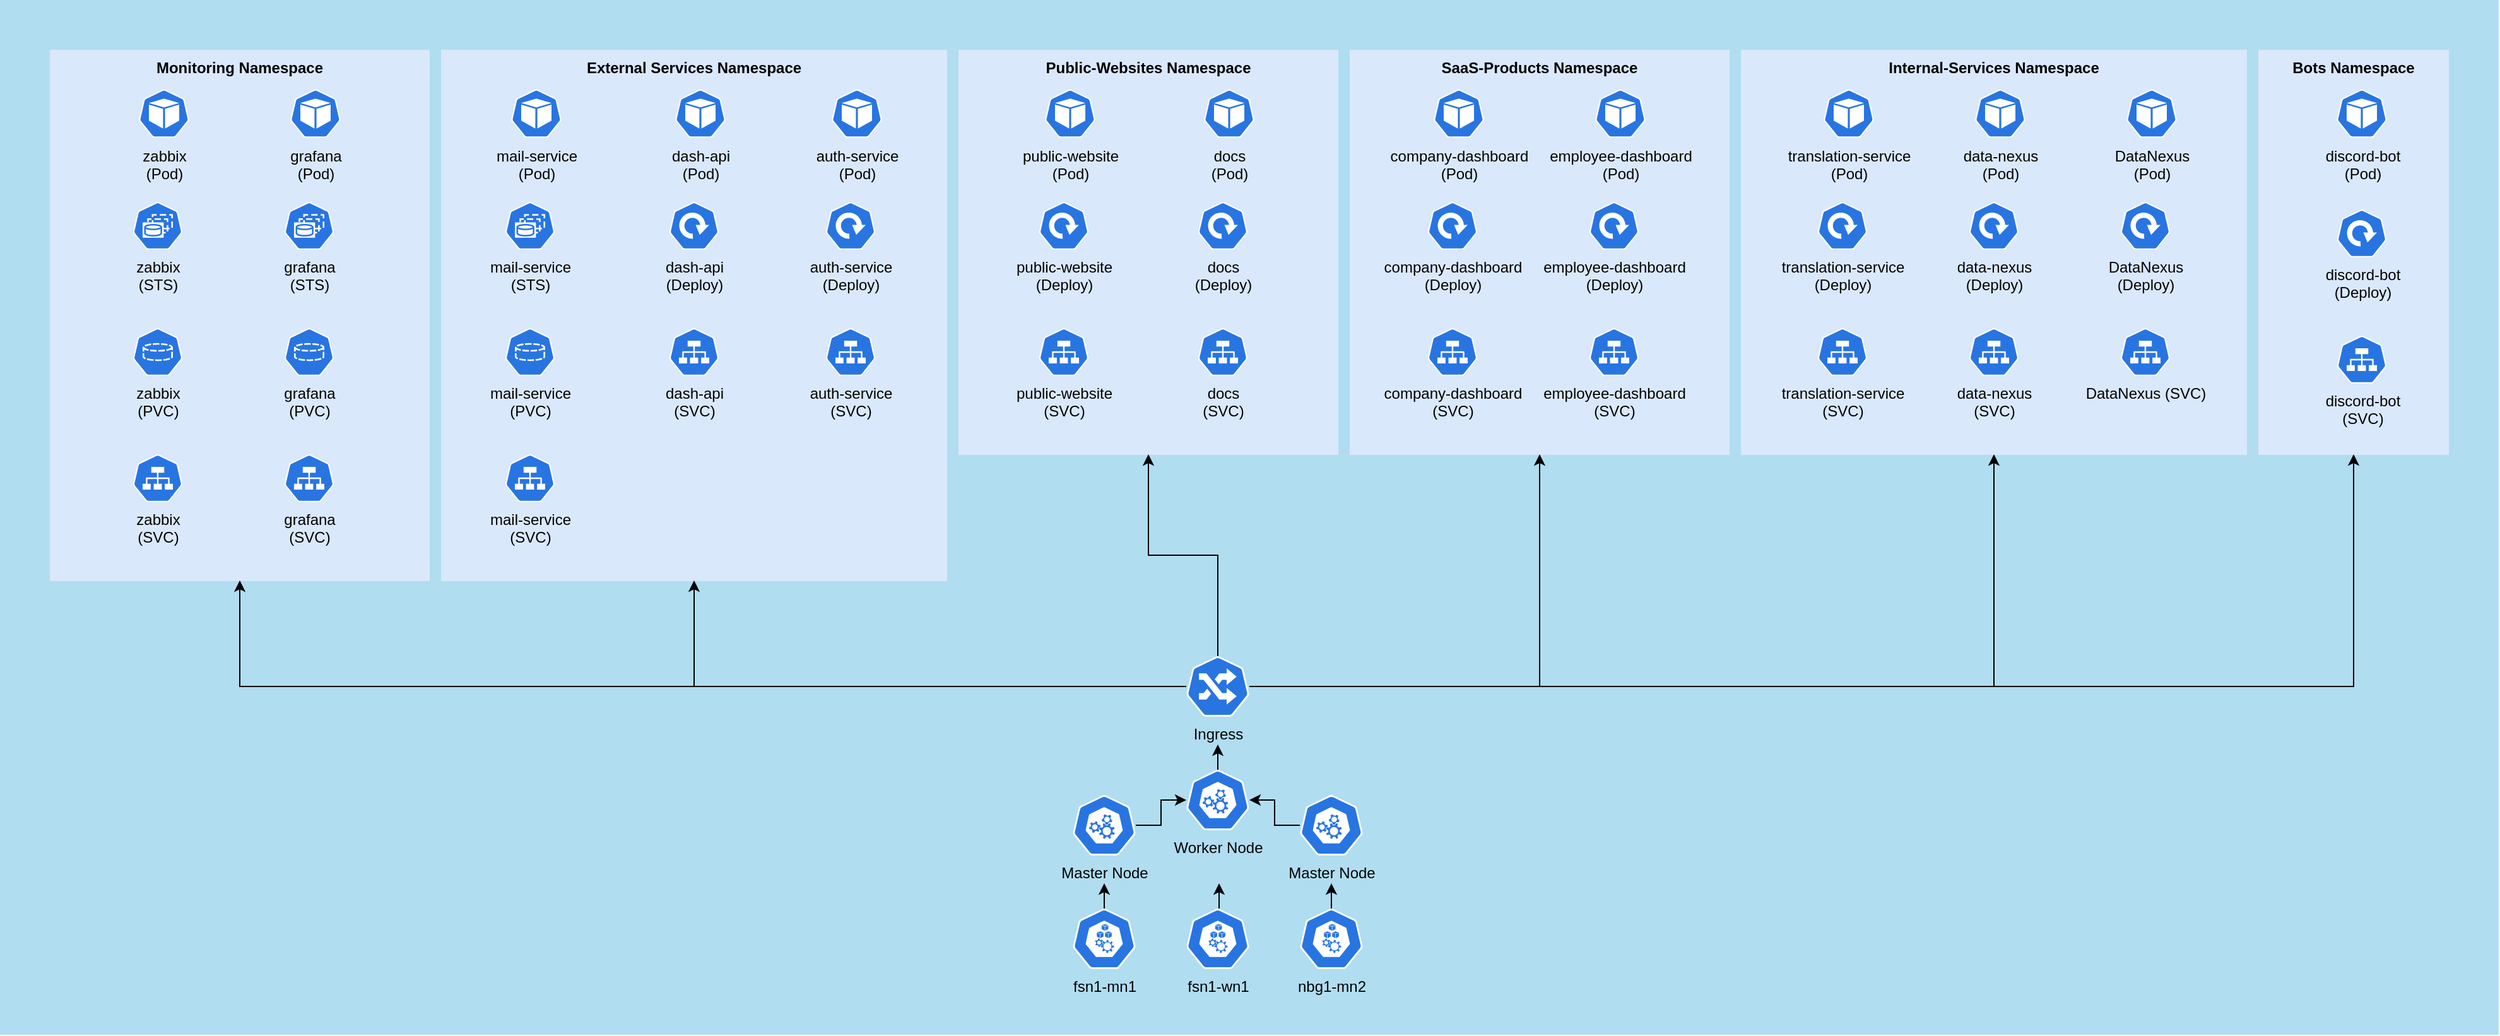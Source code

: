 <mxfile version="21.3.7" type="github">
  <diagram id="6a731a19-8d31-9384-78a2-239565b7b9f0" name="Page-1">
    <mxGraphModel dx="2206" dy="1148" grid="1" gridSize="10" guides="1" tooltips="1" connect="1" arrows="1" fold="1" page="1" pageScale="1" pageWidth="1169" pageHeight="827" background="none" math="0" shadow="0">
      <root>
        <mxCell id="0" />
        <mxCell id="1" parent="0" />
        <mxCell id="QFHewqQeJ9qYBVuNZdQV-1928" value="" style="whiteSpace=wrap;html=1;fillColor=#B1DDF0;strokeColor=none;" vertex="1" parent="1">
          <mxGeometry width="1980" height="820" as="geometry" />
        </mxCell>
        <mxCell id="QFHewqQeJ9qYBVuNZdQV-1807" style="edgeStyle=orthogonalEdgeStyle;rounded=0;orthogonalLoop=1;jettySize=auto;html=1;exitX=0.5;exitY=0;exitDx=0;exitDy=0;exitPerimeter=0;" edge="1" parent="1">
          <mxGeometry relative="1" as="geometry">
            <mxPoint x="875" y="700" as="targetPoint" />
            <mxPoint x="875" y="720.0" as="sourcePoint" />
          </mxGeometry>
        </mxCell>
        <mxCell id="QFHewqQeJ9qYBVuNZdQV-1804" style="edgeStyle=orthogonalEdgeStyle;rounded=0;orthogonalLoop=1;jettySize=auto;html=1;exitX=0.5;exitY=0;exitDx=0;exitDy=0;exitPerimeter=0;" edge="1" parent="1">
          <mxGeometry relative="1" as="geometry">
            <mxPoint x="966" y="700" as="targetPoint" />
            <mxPoint x="966" y="720.0" as="sourcePoint" />
          </mxGeometry>
        </mxCell>
        <mxCell id="QFHewqQeJ9qYBVuNZdQV-1806" style="edgeStyle=orthogonalEdgeStyle;rounded=0;orthogonalLoop=1;jettySize=auto;html=1;exitX=0.5;exitY=0;exitDx=0;exitDy=0;exitPerimeter=0;" edge="1" parent="1">
          <mxGeometry relative="1" as="geometry">
            <mxPoint x="1055" y="700" as="targetPoint" />
            <mxPoint x="1055" y="720.0" as="sourcePoint" />
          </mxGeometry>
        </mxCell>
        <mxCell id="QFHewqQeJ9qYBVuNZdQV-1799" value="" style="edgeStyle=orthogonalEdgeStyle;rounded=0;orthogonalLoop=1;jettySize=auto;html=1;" edge="1" parent="1" source="QFHewqQeJ9qYBVuNZdQV-1786" target="QFHewqQeJ9qYBVuNZdQV-1796">
          <mxGeometry relative="1" as="geometry" />
        </mxCell>
        <mxCell id="QFHewqQeJ9qYBVuNZdQV-1786" value="Master Node" style="sketch=0;html=1;dashed=0;whitespace=wrap;fillColor=#2875E2;strokeColor=#ffffff;points=[[0.005,0.63,0],[0.1,0.2,0],[0.9,0.2,0],[0.5,0,0],[0.995,0.63,0],[0.72,0.99,0],[0.5,1,0],[0.28,0.99,0]];verticalLabelPosition=bottom;align=center;verticalAlign=top;shape=mxgraph.kubernetes.icon;prIcon=master" vertex="1" parent="1">
          <mxGeometry x="1030" y="630" width="50" height="48" as="geometry" />
        </mxCell>
        <mxCell id="QFHewqQeJ9qYBVuNZdQV-1800" value="" style="edgeStyle=orthogonalEdgeStyle;rounded=0;orthogonalLoop=1;jettySize=auto;html=1;" edge="1" parent="1" source="QFHewqQeJ9qYBVuNZdQV-1787" target="QFHewqQeJ9qYBVuNZdQV-1796">
          <mxGeometry relative="1" as="geometry" />
        </mxCell>
        <mxCell id="QFHewqQeJ9qYBVuNZdQV-1787" value="Master Node" style="sketch=0;html=1;dashed=0;whitespace=wrap;fillColor=#2875E2;strokeColor=#ffffff;points=[[0.005,0.63,0],[0.1,0.2,0],[0.9,0.2,0],[0.5,0,0],[0.995,0.63,0],[0.72,0.99,0],[0.5,1,0],[0.28,0.99,0]];verticalLabelPosition=bottom;align=center;verticalAlign=top;shape=mxgraph.kubernetes.icon;prIcon=master" vertex="1" parent="1">
          <mxGeometry x="850" y="630" width="50" height="48" as="geometry" />
        </mxCell>
        <mxCell id="QFHewqQeJ9qYBVuNZdQV-1869" style="edgeStyle=orthogonalEdgeStyle;rounded=0;orthogonalLoop=1;jettySize=auto;html=1;exitX=0.5;exitY=0;exitDx=0;exitDy=0;exitPerimeter=0;" edge="1" parent="1" source="QFHewqQeJ9qYBVuNZdQV-1796">
          <mxGeometry relative="1" as="geometry">
            <mxPoint x="965" y="590" as="targetPoint" />
          </mxGeometry>
        </mxCell>
        <mxCell id="QFHewqQeJ9qYBVuNZdQV-1796" value="Worker Node" style="sketch=0;html=1;dashed=0;whitespace=wrap;fillColor=#2875E2;strokeColor=#ffffff;points=[[0.005,0.63,0],[0.1,0.2,0],[0.9,0.2,0],[0.5,0,0],[0.995,0.63,0],[0.72,0.99,0],[0.5,1,0],[0.28,0.99,0]];verticalLabelPosition=bottom;align=center;verticalAlign=top;shape=mxgraph.kubernetes.icon;prIcon=master" vertex="1" parent="1">
          <mxGeometry x="940" y="610" width="50" height="48" as="geometry" />
        </mxCell>
        <mxCell id="QFHewqQeJ9qYBVuNZdQV-1852" value="&lt;b&gt;External Services Namespace&lt;/b&gt;" style="whiteSpace=wrap;html=1;fillColor=#dae8fc;strokeColor=#DAE8FC;verticalAlign=top;" vertex="1" parent="1">
          <mxGeometry x="350" y="40" width="400" height="420" as="geometry" />
        </mxCell>
        <mxCell id="QFHewqQeJ9qYBVuNZdQV-1851" value="&lt;b&gt;Monitoring Namespace&lt;/b&gt;" style="whiteSpace=wrap;html=1;fillColor=#dae8fc;strokeColor=#DAE8FC;verticalAlign=top;" vertex="1" parent="1">
          <mxGeometry x="40" y="40" width="300" height="420" as="geometry" />
        </mxCell>
        <mxCell id="QFHewqQeJ9qYBVuNZdQV-1853" value="&lt;b&gt;Public-Websites Namespace&lt;/b&gt;" style="whiteSpace=wrap;html=1;fillColor=#dae8fc;strokeColor=#DAE8FC;verticalAlign=top;" vertex="1" parent="1">
          <mxGeometry x="760" y="40" width="300" height="320" as="geometry" />
        </mxCell>
        <mxCell id="QFHewqQeJ9qYBVuNZdQV-1854" value="&lt;b&gt;SaaS-Products Namespace&lt;/b&gt;" style="whiteSpace=wrap;html=1;fillColor=#dae8fc;strokeColor=#DAE8FC;verticalAlign=top;" vertex="1" parent="1">
          <mxGeometry x="1070" y="40" width="300" height="320" as="geometry" />
        </mxCell>
        <mxCell id="QFHewqQeJ9qYBVuNZdQV-1855" value="&lt;b&gt;Internal-Services Namespace&lt;/b&gt;" style="whiteSpace=wrap;html=1;fillColor=#dae8fc;strokeColor=#DAE8FC;verticalAlign=top;" vertex="1" parent="1">
          <mxGeometry x="1380" y="40" width="400" height="320" as="geometry" />
        </mxCell>
        <mxCell id="QFHewqQeJ9qYBVuNZdQV-1856" value="&lt;b&gt;Bots Namespace&lt;/b&gt;" style="whiteSpace=wrap;html=1;fillColor=#dae8fc;strokeColor=#DAE8FC;verticalAlign=top;" vertex="1" parent="1">
          <mxGeometry x="1790" y="40" width="150" height="320" as="geometry" />
        </mxCell>
        <mxCell id="QFHewqQeJ9qYBVuNZdQV-1891" style="edgeStyle=orthogonalEdgeStyle;rounded=0;orthogonalLoop=1;jettySize=auto;html=1;" edge="1" parent="1" source="QFHewqQeJ9qYBVuNZdQV-1857" target="QFHewqQeJ9qYBVuNZdQV-1854">
          <mxGeometry relative="1" as="geometry" />
        </mxCell>
        <mxCell id="QFHewqQeJ9qYBVuNZdQV-1892" style="edgeStyle=orthogonalEdgeStyle;rounded=0;orthogonalLoop=1;jettySize=auto;html=1;" edge="1" parent="1" source="QFHewqQeJ9qYBVuNZdQV-1857" target="QFHewqQeJ9qYBVuNZdQV-1853">
          <mxGeometry relative="1" as="geometry" />
        </mxCell>
        <mxCell id="QFHewqQeJ9qYBVuNZdQV-1905" style="edgeStyle=orthogonalEdgeStyle;rounded=0;orthogonalLoop=1;jettySize=auto;html=1;" edge="1" parent="1" source="QFHewqQeJ9qYBVuNZdQV-1857" target="QFHewqQeJ9qYBVuNZdQV-1852">
          <mxGeometry relative="1" as="geometry" />
        </mxCell>
        <mxCell id="QFHewqQeJ9qYBVuNZdQV-1906" style="edgeStyle=orthogonalEdgeStyle;rounded=0;orthogonalLoop=1;jettySize=auto;html=1;" edge="1" parent="1" source="QFHewqQeJ9qYBVuNZdQV-1857" target="QFHewqQeJ9qYBVuNZdQV-1851">
          <mxGeometry relative="1" as="geometry" />
        </mxCell>
        <mxCell id="QFHewqQeJ9qYBVuNZdQV-1922" style="edgeStyle=orthogonalEdgeStyle;rounded=0;orthogonalLoop=1;jettySize=auto;html=1;entryX=0.5;entryY=1;entryDx=0;entryDy=0;" edge="1" parent="1" source="QFHewqQeJ9qYBVuNZdQV-1857" target="QFHewqQeJ9qYBVuNZdQV-1855">
          <mxGeometry relative="1" as="geometry" />
        </mxCell>
        <mxCell id="QFHewqQeJ9qYBVuNZdQV-1923" style="edgeStyle=orthogonalEdgeStyle;rounded=0;orthogonalLoop=1;jettySize=auto;html=1;entryX=0.5;entryY=1;entryDx=0;entryDy=0;" edge="1" parent="1" source="QFHewqQeJ9qYBVuNZdQV-1857" target="QFHewqQeJ9qYBVuNZdQV-1856">
          <mxGeometry relative="1" as="geometry" />
        </mxCell>
        <mxCell id="QFHewqQeJ9qYBVuNZdQV-1857" value="&lt;div&gt;Ingress&lt;/div&gt;" style="sketch=0;html=1;dashed=0;whitespace=wrap;fillColor=#2875E2;strokeColor=#ffffff;points=[[0.005,0.63,0],[0.1,0.2,0],[0.9,0.2,0],[0.5,0,0],[0.995,0.63,0],[0.72,0.99,0],[0.5,1,0],[0.28,0.99,0]];verticalLabelPosition=bottom;align=center;verticalAlign=top;shape=mxgraph.kubernetes.icon;prIcon=ing" vertex="1" parent="1">
          <mxGeometry x="940" y="520" width="50" height="48" as="geometry" />
        </mxCell>
        <mxCell id="QFHewqQeJ9qYBVuNZdQV-1859" value="fsn1-wn1" style="sketch=0;html=1;dashed=0;whitespace=wrap;fillColor=#2875E2;strokeColor=#ffffff;points=[[0.005,0.63,0],[0.1,0.2,0],[0.9,0.2,0],[0.5,0,0],[0.995,0.63,0],[0.72,0.99,0],[0.5,1,0],[0.28,0.99,0]];verticalLabelPosition=bottom;align=center;verticalAlign=top;shape=mxgraph.kubernetes.icon;prIcon=node" vertex="1" parent="1">
          <mxGeometry x="940" y="720" width="50" height="48" as="geometry" />
        </mxCell>
        <mxCell id="QFHewqQeJ9qYBVuNZdQV-1860" value="nbg1-mn2" style="sketch=0;html=1;dashed=0;whitespace=wrap;fillColor=#2875E2;strokeColor=#ffffff;points=[[0.005,0.63,0],[0.1,0.2,0],[0.9,0.2,0],[0.5,0,0],[0.995,0.63,0],[0.72,0.99,0],[0.5,1,0],[0.28,0.99,0]];verticalLabelPosition=bottom;align=center;verticalAlign=top;shape=mxgraph.kubernetes.icon;prIcon=node" vertex="1" parent="1">
          <mxGeometry x="1030" y="720" width="50" height="48" as="geometry" />
        </mxCell>
        <mxCell id="QFHewqQeJ9qYBVuNZdQV-1861" value="fsn1-mn1" style="sketch=0;html=1;dashed=0;whitespace=wrap;fillColor=#2875E2;strokeColor=#ffffff;points=[[0.005,0.63,0],[0.1,0.2,0],[0.9,0.2,0],[0.5,0,0],[0.995,0.63,0],[0.72,0.99,0],[0.5,1,0],[0.28,0.99,0]];verticalLabelPosition=bottom;align=center;verticalAlign=top;shape=mxgraph.kubernetes.icon;prIcon=node" vertex="1" parent="1">
          <mxGeometry x="850" y="720" width="50" height="48" as="geometry" />
        </mxCell>
        <mxCell id="QFHewqQeJ9qYBVuNZdQV-1863" value="&lt;div&gt;grafana&lt;/div&gt;&lt;div&gt;(SVC)&lt;/div&gt;" style="sketch=0;html=1;dashed=0;whitespace=wrap;fillColor=#2875E2;strokeColor=#ffffff;points=[[0.005,0.63,0],[0.1,0.2,0],[0.9,0.2,0],[0.5,0,0],[0.995,0.63,0],[0.72,0.99,0],[0.5,1,0],[0.28,0.99,0]];verticalLabelPosition=bottom;align=center;verticalAlign=top;shape=mxgraph.kubernetes.icon;prIcon=svc" vertex="1" parent="1">
          <mxGeometry x="225" y="360" width="40" height="38" as="geometry" />
        </mxCell>
        <mxCell id="QFHewqQeJ9qYBVuNZdQV-1864" value="&lt;div&gt;zabbix&lt;/div&gt;&lt;div&gt;(Pod)&lt;br&gt;&lt;/div&gt;" style="sketch=0;html=1;dashed=0;whitespace=wrap;fillColor=#2875E2;strokeColor=#ffffff;points=[[0.005,0.63,0],[0.1,0.2,0],[0.9,0.2,0],[0.5,0,0],[0.995,0.63,0],[0.72,0.99,0],[0.5,1,0],[0.28,0.99,0]];verticalLabelPosition=bottom;align=center;verticalAlign=top;shape=mxgraph.kubernetes.icon;prIcon=pod" vertex="1" parent="1">
          <mxGeometry x="110" y="70" width="40" height="40" as="geometry" />
        </mxCell>
        <mxCell id="QFHewqQeJ9qYBVuNZdQV-1866" value="&lt;div&gt;grafana&lt;/div&gt;&lt;div&gt;(Pod)&lt;/div&gt;" style="sketch=0;html=1;dashed=0;whitespace=wrap;fillColor=#2875E2;strokeColor=#ffffff;points=[[0.005,0.63,0],[0.1,0.2,0],[0.9,0.2,0],[0.5,0,0],[0.995,0.63,0],[0.72,0.99,0],[0.5,1,0],[0.28,0.99,0]];verticalLabelPosition=bottom;align=center;verticalAlign=top;shape=mxgraph.kubernetes.icon;prIcon=pod" vertex="1" parent="1">
          <mxGeometry x="230" y="70" width="40" height="40" as="geometry" />
        </mxCell>
        <mxCell id="QFHewqQeJ9qYBVuNZdQV-1867" value="&lt;div&gt;zabbix&lt;/div&gt;&lt;div&gt;(STS)&lt;/div&gt;" style="sketch=0;html=1;dashed=0;whitespace=wrap;fillColor=#2875E2;strokeColor=#ffffff;points=[[0.005,0.63,0],[0.1,0.2,0],[0.9,0.2,0],[0.5,0,0],[0.995,0.63,0],[0.72,0.99,0],[0.5,1,0],[0.28,0.99,0]];verticalLabelPosition=bottom;align=center;verticalAlign=top;shape=mxgraph.kubernetes.icon;prIcon=sts" vertex="1" parent="1">
          <mxGeometry x="105" y="160" width="40" height="38" as="geometry" />
        </mxCell>
        <mxCell id="QFHewqQeJ9qYBVuNZdQV-1868" value="&lt;div&gt;grafana&lt;/div&gt;&lt;div&gt;(STS)&lt;br&gt;&lt;/div&gt;" style="sketch=0;html=1;dashed=0;whitespace=wrap;fillColor=#2875E2;strokeColor=#ffffff;points=[[0.005,0.63,0],[0.1,0.2,0],[0.9,0.2,0],[0.5,0,0],[0.995,0.63,0],[0.72,0.99,0],[0.5,1,0],[0.28,0.99,0]];verticalLabelPosition=bottom;align=center;verticalAlign=top;shape=mxgraph.kubernetes.icon;prIcon=sts" vertex="1" parent="1">
          <mxGeometry x="225" y="160" width="40" height="38" as="geometry" />
        </mxCell>
        <mxCell id="QFHewqQeJ9qYBVuNZdQV-1870" value="&lt;div&gt;zabbix&lt;/div&gt;&lt;div&gt;(PVC)&lt;br&gt;&lt;/div&gt;" style="sketch=0;html=1;dashed=0;whitespace=wrap;fillColor=#2875E2;strokeColor=#ffffff;points=[[0.005,0.63,0],[0.1,0.2,0],[0.9,0.2,0],[0.5,0,0],[0.995,0.63,0],[0.72,0.99,0],[0.5,1,0],[0.28,0.99,0]];verticalLabelPosition=bottom;align=center;verticalAlign=top;shape=mxgraph.kubernetes.icon;prIcon=pvc" vertex="1" parent="1">
          <mxGeometry x="105" y="260" width="40" height="38" as="geometry" />
        </mxCell>
        <mxCell id="QFHewqQeJ9qYBVuNZdQV-1871" value="&lt;div&gt;grafana&lt;/div&gt;&lt;div&gt;(PVC)&lt;br&gt;&lt;/div&gt;" style="sketch=0;html=1;dashed=0;whitespace=wrap;fillColor=#2875E2;strokeColor=#ffffff;points=[[0.005,0.63,0],[0.1,0.2,0],[0.9,0.2,0],[0.5,0,0],[0.995,0.63,0],[0.72,0.99,0],[0.5,1,0],[0.28,0.99,0]];verticalLabelPosition=bottom;align=center;verticalAlign=top;shape=mxgraph.kubernetes.icon;prIcon=pvc" vertex="1" parent="1">
          <mxGeometry x="225" y="260" width="40" height="38" as="geometry" />
        </mxCell>
        <mxCell id="QFHewqQeJ9qYBVuNZdQV-1873" value="&lt;div&gt;zabbix&lt;/div&gt;&lt;div&gt;(SVC)&lt;/div&gt;" style="sketch=0;html=1;dashed=0;whitespace=wrap;fillColor=#2875E2;strokeColor=#ffffff;points=[[0.005,0.63,0],[0.1,0.2,0],[0.9,0.2,0],[0.5,0,0],[0.995,0.63,0],[0.72,0.99,0],[0.5,1,0],[0.28,0.99,0]];verticalLabelPosition=bottom;align=center;verticalAlign=top;shape=mxgraph.kubernetes.icon;prIcon=svc" vertex="1" parent="1">
          <mxGeometry x="105" y="360" width="40" height="38" as="geometry" />
        </mxCell>
        <mxCell id="QFHewqQeJ9qYBVuNZdQV-1877" value="&lt;div&gt;docs&lt;/div&gt;&lt;div&gt;(SVC)&lt;/div&gt;" style="sketch=0;html=1;dashed=0;whitespace=wrap;fillColor=#2875E2;strokeColor=#ffffff;points=[[0.005,0.63,0],[0.1,0.2,0],[0.9,0.2,0],[0.5,0,0],[0.995,0.63,0],[0.72,0.99,0],[0.5,1,0],[0.28,0.99,0]];verticalLabelPosition=bottom;align=center;verticalAlign=top;shape=mxgraph.kubernetes.icon;prIcon=svc" vertex="1" parent="1">
          <mxGeometry x="949" y="260" width="40" height="38" as="geometry" />
        </mxCell>
        <mxCell id="QFHewqQeJ9qYBVuNZdQV-1878" value="&lt;div&gt;public-website&lt;/div&gt;&lt;div&gt;(Pod)&lt;br&gt;&lt;/div&gt;" style="sketch=0;html=1;dashed=0;whitespace=wrap;fillColor=#2875E2;strokeColor=#ffffff;points=[[0.005,0.63,0],[0.1,0.2,0],[0.9,0.2,0],[0.5,0,0],[0.995,0.63,0],[0.72,0.99,0],[0.5,1,0],[0.28,0.99,0]];verticalLabelPosition=bottom;align=center;verticalAlign=top;shape=mxgraph.kubernetes.icon;prIcon=pod" vertex="1" parent="1">
          <mxGeometry x="828" y="70" width="40" height="40" as="geometry" />
        </mxCell>
        <mxCell id="QFHewqQeJ9qYBVuNZdQV-1879" value="&lt;div&gt;docs&lt;/div&gt;&lt;div&gt;(Pod)&lt;/div&gt;" style="sketch=0;html=1;dashed=0;whitespace=wrap;fillColor=#2875E2;strokeColor=#ffffff;points=[[0.005,0.63,0],[0.1,0.2,0],[0.9,0.2,0],[0.5,0,0],[0.995,0.63,0],[0.72,0.99,0],[0.5,1,0],[0.28,0.99,0]];verticalLabelPosition=bottom;align=center;verticalAlign=top;shape=mxgraph.kubernetes.icon;prIcon=pod" vertex="1" parent="1">
          <mxGeometry x="954" y="70" width="40" height="40" as="geometry" />
        </mxCell>
        <mxCell id="QFHewqQeJ9qYBVuNZdQV-1884" value="&lt;div&gt;public-website&lt;/div&gt;&lt;div&gt;(SVC)&lt;/div&gt;" style="sketch=0;html=1;dashed=0;whitespace=wrap;fillColor=#2875E2;strokeColor=#ffffff;points=[[0.005,0.63,0],[0.1,0.2,0],[0.9,0.2,0],[0.5,0,0],[0.995,0.63,0],[0.72,0.99,0],[0.5,1,0],[0.28,0.99,0]];verticalLabelPosition=bottom;align=center;verticalAlign=top;shape=mxgraph.kubernetes.icon;prIcon=svc" vertex="1" parent="1">
          <mxGeometry x="823" y="260" width="40" height="38" as="geometry" />
        </mxCell>
        <mxCell id="QFHewqQeJ9qYBVuNZdQV-1885" value="&lt;div&gt;employee-dashboard&lt;/div&gt;&lt;div&gt;(SVC)&lt;/div&gt;" style="sketch=0;html=1;dashed=0;whitespace=wrap;fillColor=#2875E2;strokeColor=#ffffff;points=[[0.005,0.63,0],[0.1,0.2,0],[0.9,0.2,0],[0.5,0,0],[0.995,0.63,0],[0.72,0.99,0],[0.5,1,0],[0.28,0.99,0]];verticalLabelPosition=bottom;align=center;verticalAlign=top;shape=mxgraph.kubernetes.icon;prIcon=svc" vertex="1" parent="1">
          <mxGeometry x="1259" y="260" width="40" height="38" as="geometry" />
        </mxCell>
        <mxCell id="QFHewqQeJ9qYBVuNZdQV-1886" value="&lt;div&gt;company-dashboard&lt;/div&gt;&lt;div&gt;(Pod)&lt;br&gt;&lt;/div&gt;" style="sketch=0;html=1;dashed=0;whitespace=wrap;fillColor=#2875E2;strokeColor=#ffffff;points=[[0.005,0.63,0],[0.1,0.2,0],[0.9,0.2,0],[0.5,0,0],[0.995,0.63,0],[0.72,0.99,0],[0.5,1,0],[0.28,0.99,0]];verticalLabelPosition=bottom;align=center;verticalAlign=top;shape=mxgraph.kubernetes.icon;prIcon=pod" vertex="1" parent="1">
          <mxGeometry x="1136" y="70" width="40" height="40" as="geometry" />
        </mxCell>
        <mxCell id="QFHewqQeJ9qYBVuNZdQV-1887" value="&lt;div&gt;employee-dashboard&lt;/div&gt;&lt;div&gt;(Pod)&lt;/div&gt;" style="sketch=0;html=1;dashed=0;whitespace=wrap;fillColor=#2875E2;strokeColor=#ffffff;points=[[0.005,0.63,0],[0.1,0.2,0],[0.9,0.2,0],[0.5,0,0],[0.995,0.63,0],[0.72,0.99,0],[0.5,1,0],[0.28,0.99,0]];verticalLabelPosition=bottom;align=center;verticalAlign=top;shape=mxgraph.kubernetes.icon;prIcon=pod" vertex="1" parent="1">
          <mxGeometry x="1264" y="70" width="40" height="40" as="geometry" />
        </mxCell>
        <mxCell id="QFHewqQeJ9qYBVuNZdQV-1890" value="&lt;div&gt;company-dashboard&lt;/div&gt;&lt;div&gt;(SVC)&lt;/div&gt;" style="sketch=0;html=1;dashed=0;whitespace=wrap;fillColor=#2875E2;strokeColor=#ffffff;points=[[0.005,0.63,0],[0.1,0.2,0],[0.9,0.2,0],[0.5,0,0],[0.995,0.63,0],[0.72,0.99,0],[0.5,1,0],[0.28,0.99,0]];verticalLabelPosition=bottom;align=center;verticalAlign=top;shape=mxgraph.kubernetes.icon;prIcon=svc" vertex="1" parent="1">
          <mxGeometry x="1131" y="260" width="40" height="38" as="geometry" />
        </mxCell>
        <mxCell id="QFHewqQeJ9qYBVuNZdQV-1894" value="&lt;div&gt;employee-dashboard&lt;/div&gt;&lt;div&gt;(Deploy)&lt;br&gt;&lt;/div&gt;" style="sketch=0;html=1;dashed=0;whitespace=wrap;fillColor=#2875E2;strokeColor=#ffffff;points=[[0.005,0.63,0],[0.1,0.2,0],[0.9,0.2,0],[0.5,0,0],[0.995,0.63,0],[0.72,0.99,0],[0.5,1,0],[0.28,0.99,0]];verticalLabelPosition=bottom;align=center;verticalAlign=top;shape=mxgraph.kubernetes.icon;prIcon=deploy" vertex="1" parent="1">
          <mxGeometry x="1259" y="160" width="40" height="38" as="geometry" />
        </mxCell>
        <mxCell id="QFHewqQeJ9qYBVuNZdQV-1896" value="&lt;div&gt;company-dashboard&lt;/div&gt;&lt;div&gt;(Deploy)&lt;br&gt;&lt;/div&gt;" style="sketch=0;html=1;dashed=0;whitespace=wrap;fillColor=#2875E2;strokeColor=#ffffff;points=[[0.005,0.63,0],[0.1,0.2,0],[0.9,0.2,0],[0.5,0,0],[0.995,0.63,0],[0.72,0.99,0],[0.5,1,0],[0.28,0.99,0]];verticalLabelPosition=bottom;align=center;verticalAlign=top;shape=mxgraph.kubernetes.icon;prIcon=deploy" vertex="1" parent="1">
          <mxGeometry x="1131" y="160" width="40" height="38" as="geometry" />
        </mxCell>
        <mxCell id="QFHewqQeJ9qYBVuNZdQV-1897" value="&lt;div&gt;docs&lt;/div&gt;&lt;div&gt;(Deploy)&lt;br&gt;&lt;/div&gt;" style="sketch=0;html=1;dashed=0;whitespace=wrap;fillColor=#2875E2;strokeColor=#ffffff;points=[[0.005,0.63,0],[0.1,0.2,0],[0.9,0.2,0],[0.5,0,0],[0.995,0.63,0],[0.72,0.99,0],[0.5,1,0],[0.28,0.99,0]];verticalLabelPosition=bottom;align=center;verticalAlign=top;shape=mxgraph.kubernetes.icon;prIcon=deploy" vertex="1" parent="1">
          <mxGeometry x="949" y="160" width="40" height="38" as="geometry" />
        </mxCell>
        <mxCell id="QFHewqQeJ9qYBVuNZdQV-1898" value="&lt;div&gt;public-website&lt;/div&gt;&lt;div&gt;(Deploy)&lt;br&gt;&lt;/div&gt;" style="sketch=0;html=1;dashed=0;whitespace=wrap;fillColor=#2875E2;strokeColor=#ffffff;points=[[0.005,0.63,0],[0.1,0.2,0],[0.9,0.2,0],[0.5,0,0],[0.995,0.63,0],[0.72,0.99,0],[0.5,1,0],[0.28,0.99,0]];verticalLabelPosition=bottom;align=center;verticalAlign=top;shape=mxgraph.kubernetes.icon;prIcon=deploy" vertex="1" parent="1">
          <mxGeometry x="823" y="160" width="40" height="38" as="geometry" />
        </mxCell>
        <mxCell id="QFHewqQeJ9qYBVuNZdQV-1899" value="&lt;div&gt;auth-service&lt;/div&gt;&lt;div&gt;(SVC)&lt;/div&gt;" style="sketch=0;html=1;dashed=0;whitespace=wrap;fillColor=#2875E2;strokeColor=#ffffff;points=[[0.005,0.63,0],[0.1,0.2,0],[0.9,0.2,0],[0.5,0,0],[0.995,0.63,0],[0.72,0.99,0],[0.5,1,0],[0.28,0.99,0]];verticalLabelPosition=bottom;align=center;verticalAlign=top;shape=mxgraph.kubernetes.icon;prIcon=svc" vertex="1" parent="1">
          <mxGeometry x="654" y="260" width="40" height="38" as="geometry" />
        </mxCell>
        <mxCell id="QFHewqQeJ9qYBVuNZdQV-1900" value="&lt;div&gt;dash-api&lt;/div&gt;&lt;div&gt;(Pod)&lt;br&gt;&lt;/div&gt;" style="sketch=0;html=1;dashed=0;whitespace=wrap;fillColor=#2875E2;strokeColor=#ffffff;points=[[0.005,0.63,0],[0.1,0.2,0],[0.9,0.2,0],[0.5,0,0],[0.995,0.63,0],[0.72,0.99,0],[0.5,1,0],[0.28,0.99,0]];verticalLabelPosition=bottom;align=center;verticalAlign=top;shape=mxgraph.kubernetes.icon;prIcon=pod" vertex="1" parent="1">
          <mxGeometry x="535" y="70" width="40" height="40" as="geometry" />
        </mxCell>
        <mxCell id="QFHewqQeJ9qYBVuNZdQV-1901" value="&lt;div&gt;auth-service&lt;/div&gt;&lt;div&gt;(Pod)&lt;/div&gt;" style="sketch=0;html=1;dashed=0;whitespace=wrap;fillColor=#2875E2;strokeColor=#ffffff;points=[[0.005,0.63,0],[0.1,0.2,0],[0.9,0.2,0],[0.5,0,0],[0.995,0.63,0],[0.72,0.99,0],[0.5,1,0],[0.28,0.99,0]];verticalLabelPosition=bottom;align=center;verticalAlign=top;shape=mxgraph.kubernetes.icon;prIcon=pod" vertex="1" parent="1">
          <mxGeometry x="659" y="70" width="40" height="40" as="geometry" />
        </mxCell>
        <mxCell id="QFHewqQeJ9qYBVuNZdQV-1902" value="&lt;div&gt;dash-api&lt;/div&gt;&lt;div&gt;(SVC)&lt;/div&gt;" style="sketch=0;html=1;dashed=0;whitespace=wrap;fillColor=#2875E2;strokeColor=#ffffff;points=[[0.005,0.63,0],[0.1,0.2,0],[0.9,0.2,0],[0.5,0,0],[0.995,0.63,0],[0.72,0.99,0],[0.5,1,0],[0.28,0.99,0]];verticalLabelPosition=bottom;align=center;verticalAlign=top;shape=mxgraph.kubernetes.icon;prIcon=svc" vertex="1" parent="1">
          <mxGeometry x="530" y="260" width="40" height="38" as="geometry" />
        </mxCell>
        <mxCell id="QFHewqQeJ9qYBVuNZdQV-1903" value="&lt;div&gt;auth-service&lt;/div&gt;&lt;div&gt;(Deploy)&lt;br&gt;&lt;/div&gt;" style="sketch=0;html=1;dashed=0;whitespace=wrap;fillColor=#2875E2;strokeColor=#ffffff;points=[[0.005,0.63,0],[0.1,0.2,0],[0.9,0.2,0],[0.5,0,0],[0.995,0.63,0],[0.72,0.99,0],[0.5,1,0],[0.28,0.99,0]];verticalLabelPosition=bottom;align=center;verticalAlign=top;shape=mxgraph.kubernetes.icon;prIcon=deploy" vertex="1" parent="1">
          <mxGeometry x="654" y="160" width="40" height="38" as="geometry" />
        </mxCell>
        <mxCell id="QFHewqQeJ9qYBVuNZdQV-1904" value="&lt;div&gt;dash-api&lt;/div&gt;&lt;div&gt;(Deploy)&lt;br&gt;&lt;/div&gt;" style="sketch=0;html=1;dashed=0;whitespace=wrap;fillColor=#2875E2;strokeColor=#ffffff;points=[[0.005,0.63,0],[0.1,0.2,0],[0.9,0.2,0],[0.5,0,0],[0.995,0.63,0],[0.72,0.99,0],[0.5,1,0],[0.28,0.99,0]];verticalLabelPosition=bottom;align=center;verticalAlign=top;shape=mxgraph.kubernetes.icon;prIcon=deploy" vertex="1" parent="1">
          <mxGeometry x="530" y="160" width="40" height="38" as="geometry" />
        </mxCell>
        <mxCell id="QFHewqQeJ9qYBVuNZdQV-1907" value="&lt;div&gt;data-nexus&lt;/div&gt;&lt;div&gt;(SVC)&lt;/div&gt;" style="sketch=0;html=1;dashed=0;whitespace=wrap;fillColor=#2875E2;strokeColor=#ffffff;points=[[0.005,0.63,0],[0.1,0.2,0],[0.9,0.2,0],[0.5,0,0],[0.995,0.63,0],[0.72,0.99,0],[0.5,1,0],[0.28,0.99,0]];verticalLabelPosition=bottom;align=center;verticalAlign=top;shape=mxgraph.kubernetes.icon;prIcon=svc" vertex="1" parent="1">
          <mxGeometry x="1560" y="260" width="40" height="38" as="geometry" />
        </mxCell>
        <mxCell id="QFHewqQeJ9qYBVuNZdQV-1908" value="&lt;div&gt;translation-service&lt;/div&gt;&lt;div&gt;(Pod)&lt;br&gt;&lt;/div&gt;" style="sketch=0;html=1;dashed=0;whitespace=wrap;fillColor=#2875E2;strokeColor=#ffffff;points=[[0.005,0.63,0],[0.1,0.2,0],[0.9,0.2,0],[0.5,0,0],[0.995,0.63,0],[0.72,0.99,0],[0.5,1,0],[0.28,0.99,0]];verticalLabelPosition=bottom;align=center;verticalAlign=top;shape=mxgraph.kubernetes.icon;prIcon=pod" vertex="1" parent="1">
          <mxGeometry x="1445" y="70" width="40" height="40" as="geometry" />
        </mxCell>
        <mxCell id="QFHewqQeJ9qYBVuNZdQV-1909" value="&lt;div&gt;data-nexus&lt;/div&gt;&lt;div&gt;(Pod)&lt;/div&gt;" style="sketch=0;html=1;dashed=0;whitespace=wrap;fillColor=#2875E2;strokeColor=#ffffff;points=[[0.005,0.63,0],[0.1,0.2,0],[0.9,0.2,0],[0.5,0,0],[0.995,0.63,0],[0.72,0.99,0],[0.5,1,0],[0.28,0.99,0]];verticalLabelPosition=bottom;align=center;verticalAlign=top;shape=mxgraph.kubernetes.icon;prIcon=pod" vertex="1" parent="1">
          <mxGeometry x="1565" y="70" width="40" height="40" as="geometry" />
        </mxCell>
        <mxCell id="QFHewqQeJ9qYBVuNZdQV-1910" value="&lt;div&gt;translation-service&lt;/div&gt;&lt;div&gt;(SVC)&lt;/div&gt;" style="sketch=0;html=1;dashed=0;whitespace=wrap;fillColor=#2875E2;strokeColor=#ffffff;points=[[0.005,0.63,0],[0.1,0.2,0],[0.9,0.2,0],[0.5,0,0],[0.995,0.63,0],[0.72,0.99,0],[0.5,1,0],[0.28,0.99,0]];verticalLabelPosition=bottom;align=center;verticalAlign=top;shape=mxgraph.kubernetes.icon;prIcon=svc" vertex="1" parent="1">
          <mxGeometry x="1440" y="260" width="40" height="38" as="geometry" />
        </mxCell>
        <mxCell id="QFHewqQeJ9qYBVuNZdQV-1911" value="&lt;div&gt;data-nexus&lt;br&gt;&lt;/div&gt;&lt;div&gt;(Deploy)&lt;br&gt;&lt;/div&gt;" style="sketch=0;html=1;dashed=0;whitespace=wrap;fillColor=#2875E2;strokeColor=#ffffff;points=[[0.005,0.63,0],[0.1,0.2,0],[0.9,0.2,0],[0.5,0,0],[0.995,0.63,0],[0.72,0.99,0],[0.5,1,0],[0.28,0.99,0]];verticalLabelPosition=bottom;align=center;verticalAlign=top;shape=mxgraph.kubernetes.icon;prIcon=deploy" vertex="1" parent="1">
          <mxGeometry x="1560" y="160" width="40" height="38" as="geometry" />
        </mxCell>
        <mxCell id="QFHewqQeJ9qYBVuNZdQV-1912" value="&lt;div&gt;translation-service&lt;/div&gt;&lt;div&gt;(Deploy)&lt;br&gt;&lt;/div&gt;" style="sketch=0;html=1;dashed=0;whitespace=wrap;fillColor=#2875E2;strokeColor=#ffffff;points=[[0.005,0.63,0],[0.1,0.2,0],[0.9,0.2,0],[0.5,0,0],[0.995,0.63,0],[0.72,0.99,0],[0.5,1,0],[0.28,0.99,0]];verticalLabelPosition=bottom;align=center;verticalAlign=top;shape=mxgraph.kubernetes.icon;prIcon=deploy" vertex="1" parent="1">
          <mxGeometry x="1440" y="160" width="40" height="38" as="geometry" />
        </mxCell>
        <mxCell id="QFHewqQeJ9qYBVuNZdQV-1913" value="&lt;div&gt;discord-bot&lt;/div&gt;&lt;div&gt;(SVC)&lt;/div&gt;" style="sketch=0;html=1;dashed=0;whitespace=wrap;fillColor=#2875E2;strokeColor=#ffffff;points=[[0.005,0.63,0],[0.1,0.2,0],[0.9,0.2,0],[0.5,0,0],[0.995,0.63,0],[0.72,0.99,0],[0.5,1,0],[0.28,0.99,0]];verticalLabelPosition=bottom;align=center;verticalAlign=top;shape=mxgraph.kubernetes.icon;prIcon=svc" vertex="1" parent="1">
          <mxGeometry x="1851.5" y="266" width="40" height="38" as="geometry" />
        </mxCell>
        <mxCell id="QFHewqQeJ9qYBVuNZdQV-1914" value="&lt;div&gt;discord-bot&lt;/div&gt;&lt;div&gt;(Pod)&lt;/div&gt;" style="sketch=0;html=1;dashed=0;whitespace=wrap;fillColor=#2875E2;strokeColor=#ffffff;points=[[0.005,0.63,0],[0.1,0.2,0],[0.9,0.2,0],[0.5,0,0],[0.995,0.63,0],[0.72,0.99,0],[0.5,1,0],[0.28,0.99,0]];verticalLabelPosition=bottom;align=center;verticalAlign=top;shape=mxgraph.kubernetes.icon;prIcon=pod" vertex="1" parent="1">
          <mxGeometry x="1851.5" y="70" width="40" height="40" as="geometry" />
        </mxCell>
        <mxCell id="QFHewqQeJ9qYBVuNZdQV-1915" value="&lt;div&gt;discord-bot&lt;/div&gt;&lt;div&gt;(Deploy)&lt;br&gt;&lt;/div&gt;" style="sketch=0;html=1;dashed=0;whitespace=wrap;fillColor=#2875E2;strokeColor=#ffffff;points=[[0.005,0.63,0],[0.1,0.2,0],[0.9,0.2,0],[0.5,0,0],[0.995,0.63,0],[0.72,0.99,0],[0.5,1,0],[0.28,0.99,0]];verticalLabelPosition=bottom;align=center;verticalAlign=top;shape=mxgraph.kubernetes.icon;prIcon=deploy" vertex="1" parent="1">
          <mxGeometry x="1851.5" y="166" width="40" height="38" as="geometry" />
        </mxCell>
        <mxCell id="QFHewqQeJ9qYBVuNZdQV-1917" value="DataNexus (SVC)" style="sketch=0;html=1;dashed=0;whitespace=wrap;fillColor=#2875E2;strokeColor=#ffffff;points=[[0.005,0.63,0],[0.1,0.2,0],[0.9,0.2,0],[0.5,0,0],[0.995,0.63,0],[0.72,0.99,0],[0.5,1,0],[0.28,0.99,0]];verticalLabelPosition=bottom;align=center;verticalAlign=top;shape=mxgraph.kubernetes.icon;prIcon=svc" vertex="1" parent="1">
          <mxGeometry x="1680" y="260" width="40" height="38" as="geometry" />
        </mxCell>
        <mxCell id="QFHewqQeJ9qYBVuNZdQV-1918" value="&lt;div&gt;DataNexus&lt;/div&gt;&lt;div&gt;(Pod)&lt;/div&gt;" style="sketch=0;html=1;dashed=0;whitespace=wrap;fillColor=#2875E2;strokeColor=#ffffff;points=[[0.005,0.63,0],[0.1,0.2,0],[0.9,0.2,0],[0.5,0,0],[0.995,0.63,0],[0.72,0.99,0],[0.5,1,0],[0.28,0.99,0]];verticalLabelPosition=bottom;align=center;verticalAlign=top;shape=mxgraph.kubernetes.icon;prIcon=pod" vertex="1" parent="1">
          <mxGeometry x="1685" y="70" width="40" height="40" as="geometry" />
        </mxCell>
        <mxCell id="QFHewqQeJ9qYBVuNZdQV-1919" value="&lt;div&gt;DataNexus&lt;/div&gt;&lt;div&gt;(Deploy)&lt;br&gt;&lt;/div&gt;" style="sketch=0;html=1;dashed=0;whitespace=wrap;fillColor=#2875E2;strokeColor=#ffffff;points=[[0.005,0.63,0],[0.1,0.2,0],[0.9,0.2,0],[0.5,0,0],[0.995,0.63,0],[0.72,0.99,0],[0.5,1,0],[0.28,0.99,0]];verticalLabelPosition=bottom;align=center;verticalAlign=top;shape=mxgraph.kubernetes.icon;prIcon=deploy" vertex="1" parent="1">
          <mxGeometry x="1680" y="160" width="40" height="38" as="geometry" />
        </mxCell>
        <mxCell id="QFHewqQeJ9qYBVuNZdQV-1924" value="&lt;div&gt;mail-service&lt;/div&gt;&lt;div&gt;(SVC)&lt;/div&gt;" style="sketch=0;html=1;dashed=0;whitespace=wrap;fillColor=#2875E2;strokeColor=#ffffff;points=[[0.005,0.63,0],[0.1,0.2,0],[0.9,0.2,0],[0.5,0,0],[0.995,0.63,0],[0.72,0.99,0],[0.5,1,0],[0.28,0.99,0]];verticalLabelPosition=bottom;align=center;verticalAlign=top;shape=mxgraph.kubernetes.icon;prIcon=svc" vertex="1" parent="1">
          <mxGeometry x="400" y="360" width="40" height="38" as="geometry" />
        </mxCell>
        <mxCell id="QFHewqQeJ9qYBVuNZdQV-1925" value="&lt;div&gt;mail-service&lt;/div&gt;&lt;div&gt;(Pod)&lt;/div&gt;" style="sketch=0;html=1;dashed=0;whitespace=wrap;fillColor=#2875E2;strokeColor=#ffffff;points=[[0.005,0.63,0],[0.1,0.2,0],[0.9,0.2,0],[0.5,0,0],[0.995,0.63,0],[0.72,0.99,0],[0.5,1,0],[0.28,0.99,0]];verticalLabelPosition=bottom;align=center;verticalAlign=top;shape=mxgraph.kubernetes.icon;prIcon=pod" vertex="1" parent="1">
          <mxGeometry x="405" y="70" width="40" height="40" as="geometry" />
        </mxCell>
        <mxCell id="QFHewqQeJ9qYBVuNZdQV-1926" value="&lt;div&gt;mail-service&lt;/div&gt;&lt;div&gt;(STS)&lt;br&gt;&lt;/div&gt;" style="sketch=0;html=1;dashed=0;whitespace=wrap;fillColor=#2875E2;strokeColor=#ffffff;points=[[0.005,0.63,0],[0.1,0.2,0],[0.9,0.2,0],[0.5,0,0],[0.995,0.63,0],[0.72,0.99,0],[0.5,1,0],[0.28,0.99,0]];verticalLabelPosition=bottom;align=center;verticalAlign=top;shape=mxgraph.kubernetes.icon;prIcon=sts" vertex="1" parent="1">
          <mxGeometry x="400" y="160" width="40" height="38" as="geometry" />
        </mxCell>
        <mxCell id="QFHewqQeJ9qYBVuNZdQV-1927" value="&lt;div&gt;mail-service&lt;/div&gt;&lt;div&gt;(PVC)&lt;br&gt;&lt;/div&gt;" style="sketch=0;html=1;dashed=0;whitespace=wrap;fillColor=#2875E2;strokeColor=#ffffff;points=[[0.005,0.63,0],[0.1,0.2,0],[0.9,0.2,0],[0.5,0,0],[0.995,0.63,0],[0.72,0.99,0],[0.5,1,0],[0.28,0.99,0]];verticalLabelPosition=bottom;align=center;verticalAlign=top;shape=mxgraph.kubernetes.icon;prIcon=pvc" vertex="1" parent="1">
          <mxGeometry x="400" y="260" width="40" height="38" as="geometry" />
        </mxCell>
      </root>
    </mxGraphModel>
  </diagram>
</mxfile>
